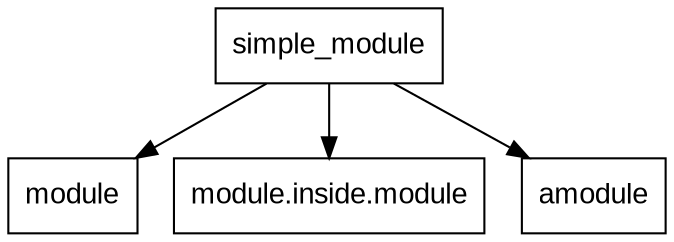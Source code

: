 digraph G {
size="16,16";
splines=true;
node[shape=box fontname=Arial style=filled fillcolor=white];
bgcolor=transparent
"simple_module" -> "module"
"simple_module" -> "module.inside.module"
"simple_module" -> "amodule"
}
